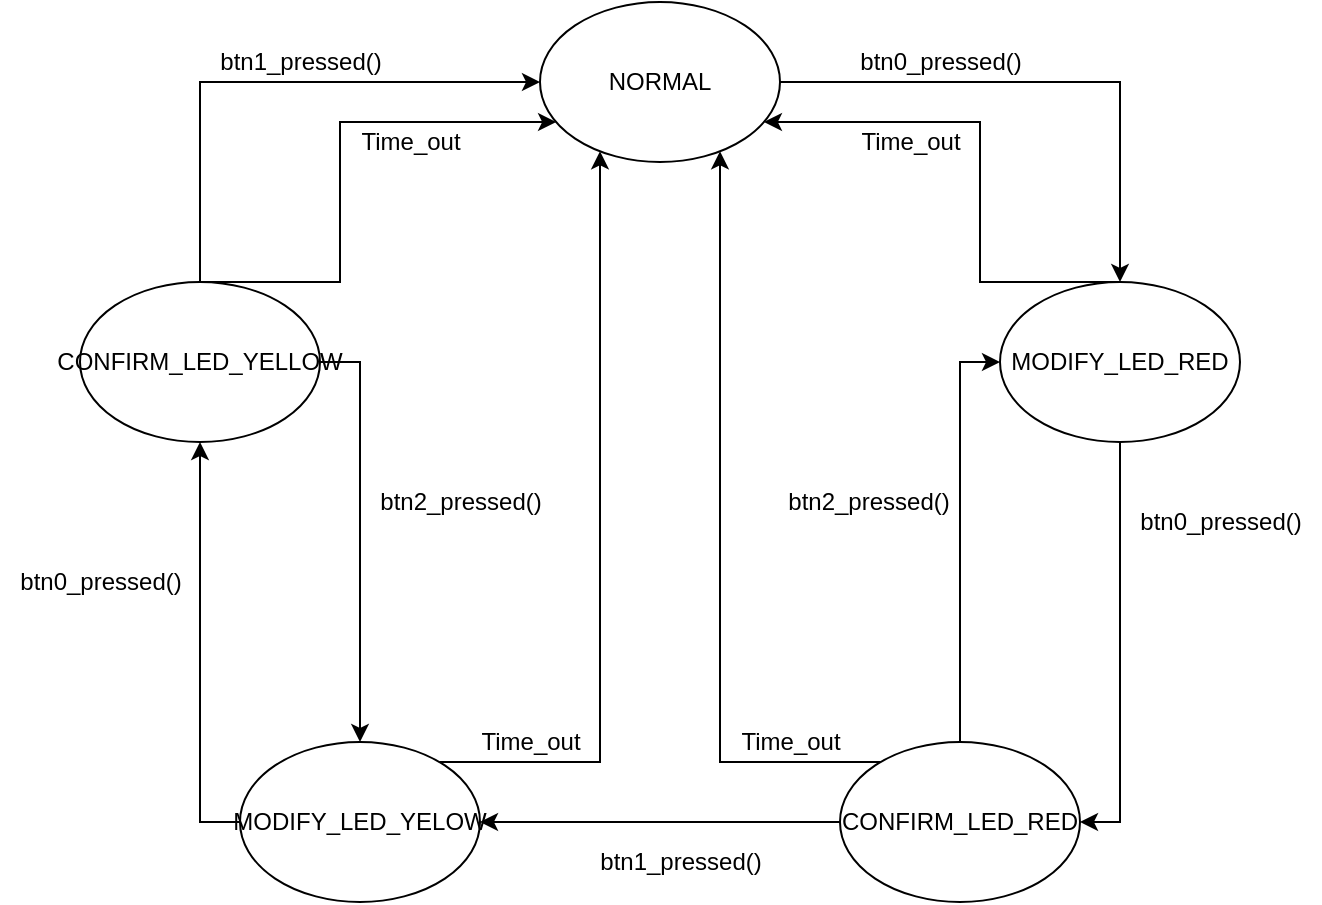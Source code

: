 <mxfile version="15.7.4" type="device"><diagram id="TduEgl4N53sEOULaPAss" name="Page-1"><mxGraphModel dx="1038" dy="579" grid="1" gridSize="10" guides="1" tooltips="1" connect="1" arrows="1" fold="1" page="1" pageScale="1" pageWidth="827" pageHeight="1169" math="0" shadow="0"><root><mxCell id="0"/><mxCell id="1" parent="0"/><mxCell id="f1pKBK99GyiVcRiZOaez-6" style="edgeStyle=orthogonalEdgeStyle;rounded=0;orthogonalLoop=1;jettySize=auto;html=1;" parent="1" source="f1pKBK99GyiVcRiZOaez-1" target="f1pKBK99GyiVcRiZOaez-2" edge="1"><mxGeometry relative="1" as="geometry"/></mxCell><mxCell id="f1pKBK99GyiVcRiZOaez-1" value="NORMAL" style="ellipse;whiteSpace=wrap;html=1;" parent="1" vertex="1"><mxGeometry x="300" y="30" width="120" height="80" as="geometry"/></mxCell><mxCell id="f1pKBK99GyiVcRiZOaez-8" style="edgeStyle=orthogonalEdgeStyle;rounded=0;orthogonalLoop=1;jettySize=auto;html=1;entryX=1;entryY=0.5;entryDx=0;entryDy=0;" parent="1" source="f1pKBK99GyiVcRiZOaez-2" target="f1pKBK99GyiVcRiZOaez-3" edge="1"><mxGeometry relative="1" as="geometry"/></mxCell><mxCell id="f1pKBK99GyiVcRiZOaez-21" style="edgeStyle=orthogonalEdgeStyle;rounded=0;orthogonalLoop=1;jettySize=auto;html=1;" parent="1" source="f1pKBK99GyiVcRiZOaez-2" target="f1pKBK99GyiVcRiZOaez-1" edge="1"><mxGeometry relative="1" as="geometry"><Array as="points"><mxPoint x="520" y="170"/><mxPoint x="520" y="90"/></Array></mxGeometry></mxCell><mxCell id="f1pKBK99GyiVcRiZOaez-2" value="MODIFY_LED_RED" style="ellipse;whiteSpace=wrap;html=1;" parent="1" vertex="1"><mxGeometry x="530" y="170" width="120" height="80" as="geometry"/></mxCell><mxCell id="f1pKBK99GyiVcRiZOaez-10" style="edgeStyle=orthogonalEdgeStyle;rounded=0;orthogonalLoop=1;jettySize=auto;html=1;" parent="1" source="f1pKBK99GyiVcRiZOaez-3" target="f1pKBK99GyiVcRiZOaez-4" edge="1"><mxGeometry relative="1" as="geometry"><Array as="points"><mxPoint x="400" y="440"/><mxPoint x="400" y="440"/></Array></mxGeometry></mxCell><mxCell id="f1pKBK99GyiVcRiZOaez-16" style="edgeStyle=orthogonalEdgeStyle;rounded=0;orthogonalLoop=1;jettySize=auto;html=1;" parent="1" source="f1pKBK99GyiVcRiZOaez-3" target="f1pKBK99GyiVcRiZOaez-2" edge="1"><mxGeometry relative="1" as="geometry"><Array as="points"><mxPoint x="510" y="210"/></Array></mxGeometry></mxCell><mxCell id="f1pKBK99GyiVcRiZOaez-24" style="edgeStyle=orthogonalEdgeStyle;rounded=0;orthogonalLoop=1;jettySize=auto;html=1;" parent="1" source="f1pKBK99GyiVcRiZOaez-3" target="f1pKBK99GyiVcRiZOaez-1" edge="1"><mxGeometry relative="1" as="geometry"><Array as="points"><mxPoint x="390" y="410"/></Array></mxGeometry></mxCell><mxCell id="f1pKBK99GyiVcRiZOaez-3" value="CONFIRM_LED_RED" style="ellipse;whiteSpace=wrap;html=1;" parent="1" vertex="1"><mxGeometry x="450" y="400" width="120" height="80" as="geometry"/></mxCell><mxCell id="f1pKBK99GyiVcRiZOaez-14" style="edgeStyle=orthogonalEdgeStyle;rounded=0;orthogonalLoop=1;jettySize=auto;html=1;" parent="1" source="f1pKBK99GyiVcRiZOaez-4" target="f1pKBK99GyiVcRiZOaez-5" edge="1"><mxGeometry relative="1" as="geometry"><Array as="points"><mxPoint x="130" y="440"/></Array></mxGeometry></mxCell><mxCell id="f1pKBK99GyiVcRiZOaez-23" style="edgeStyle=orthogonalEdgeStyle;rounded=0;orthogonalLoop=1;jettySize=auto;html=1;" parent="1" source="f1pKBK99GyiVcRiZOaez-4" target="f1pKBK99GyiVcRiZOaez-1" edge="1"><mxGeometry relative="1" as="geometry"><Array as="points"><mxPoint x="330" y="410"/></Array></mxGeometry></mxCell><mxCell id="f1pKBK99GyiVcRiZOaez-4" value="MODIFY_LED_YELOW" style="ellipse;whiteSpace=wrap;html=1;" parent="1" vertex="1"><mxGeometry x="150" y="400" width="120" height="80" as="geometry"/></mxCell><mxCell id="f1pKBK99GyiVcRiZOaez-17" style="edgeStyle=orthogonalEdgeStyle;rounded=0;orthogonalLoop=1;jettySize=auto;html=1;" parent="1" source="f1pKBK99GyiVcRiZOaez-5" target="f1pKBK99GyiVcRiZOaez-1" edge="1"><mxGeometry relative="1" as="geometry"><Array as="points"><mxPoint x="130" y="70"/></Array></mxGeometry></mxCell><mxCell id="f1pKBK99GyiVcRiZOaez-19" style="edgeStyle=orthogonalEdgeStyle;rounded=0;orthogonalLoop=1;jettySize=auto;html=1;" parent="1" source="f1pKBK99GyiVcRiZOaez-5" target="f1pKBK99GyiVcRiZOaez-4" edge="1"><mxGeometry relative="1" as="geometry"><Array as="points"><mxPoint x="210" y="210"/></Array></mxGeometry></mxCell><mxCell id="f1pKBK99GyiVcRiZOaez-22" style="edgeStyle=orthogonalEdgeStyle;rounded=0;orthogonalLoop=1;jettySize=auto;html=1;" parent="1" source="f1pKBK99GyiVcRiZOaez-5" target="f1pKBK99GyiVcRiZOaez-1" edge="1"><mxGeometry relative="1" as="geometry"><Array as="points"><mxPoint x="200" y="170"/><mxPoint x="200" y="90"/></Array></mxGeometry></mxCell><mxCell id="f1pKBK99GyiVcRiZOaez-5" value="CONFIRM_LED_YELLOW" style="ellipse;whiteSpace=wrap;html=1;" parent="1" vertex="1"><mxGeometry x="70" y="170" width="120" height="80" as="geometry"/></mxCell><mxCell id="f1pKBK99GyiVcRiZOaez-7" value="btn0_pressed()" style="text;html=1;align=center;verticalAlign=middle;resizable=0;points=[];autosize=1;strokeColor=none;fillColor=none;" parent="1" vertex="1"><mxGeometry x="450" y="50" width="100" height="20" as="geometry"/></mxCell><mxCell id="f1pKBK99GyiVcRiZOaez-9" value="btn0_pressed()" style="text;html=1;align=center;verticalAlign=middle;resizable=0;points=[];autosize=1;strokeColor=none;fillColor=none;" parent="1" vertex="1"><mxGeometry x="590" y="280" width="100" height="20" as="geometry"/></mxCell><mxCell id="f1pKBK99GyiVcRiZOaez-12" value="btn1_pressed()" style="text;html=1;align=center;verticalAlign=middle;resizable=0;points=[];autosize=1;strokeColor=none;fillColor=none;" parent="1" vertex="1"><mxGeometry x="320" y="450" width="100" height="20" as="geometry"/></mxCell><mxCell id="f1pKBK99GyiVcRiZOaez-13" value="btn2_pressed()" style="text;html=1;align=center;verticalAlign=middle;resizable=0;points=[];autosize=1;strokeColor=none;fillColor=none;" parent="1" vertex="1"><mxGeometry x="414" y="270" width="100" height="20" as="geometry"/></mxCell><mxCell id="f1pKBK99GyiVcRiZOaez-15" value="btn0_pressed()" style="text;html=1;align=center;verticalAlign=middle;resizable=0;points=[];autosize=1;strokeColor=none;fillColor=none;" parent="1" vertex="1"><mxGeometry x="30" y="310" width="100" height="20" as="geometry"/></mxCell><mxCell id="f1pKBK99GyiVcRiZOaez-18" value="btn1_pressed()" style="text;html=1;align=center;verticalAlign=middle;resizable=0;points=[];autosize=1;strokeColor=none;fillColor=none;" parent="1" vertex="1"><mxGeometry x="130" y="50" width="100" height="20" as="geometry"/></mxCell><mxCell id="f1pKBK99GyiVcRiZOaez-20" value="btn2_pressed()" style="text;html=1;align=center;verticalAlign=middle;resizable=0;points=[];autosize=1;strokeColor=none;fillColor=none;" parent="1" vertex="1"><mxGeometry x="210" y="270" width="100" height="20" as="geometry"/></mxCell><mxCell id="f1pKBK99GyiVcRiZOaez-25" value="Time_out" style="text;html=1;align=center;verticalAlign=middle;resizable=0;points=[];autosize=1;strokeColor=none;fillColor=none;" parent="1" vertex="1"><mxGeometry x="200" y="90" width="70" height="20" as="geometry"/></mxCell><mxCell id="f1pKBK99GyiVcRiZOaez-26" value="Time_out" style="text;html=1;align=center;verticalAlign=middle;resizable=0;points=[];autosize=1;strokeColor=none;fillColor=none;" parent="1" vertex="1"><mxGeometry x="450" y="90" width="70" height="20" as="geometry"/></mxCell><mxCell id="f1pKBK99GyiVcRiZOaez-27" value="Time_out" style="text;html=1;align=center;verticalAlign=middle;resizable=0;points=[];autosize=1;strokeColor=none;fillColor=none;" parent="1" vertex="1"><mxGeometry x="260" y="390" width="70" height="20" as="geometry"/></mxCell><mxCell id="f1pKBK99GyiVcRiZOaez-28" value="Time_out" style="text;html=1;align=center;verticalAlign=middle;resizable=0;points=[];autosize=1;strokeColor=none;fillColor=none;" parent="1" vertex="1"><mxGeometry x="390" y="390" width="70" height="20" as="geometry"/></mxCell></root></mxGraphModel></diagram></mxfile>